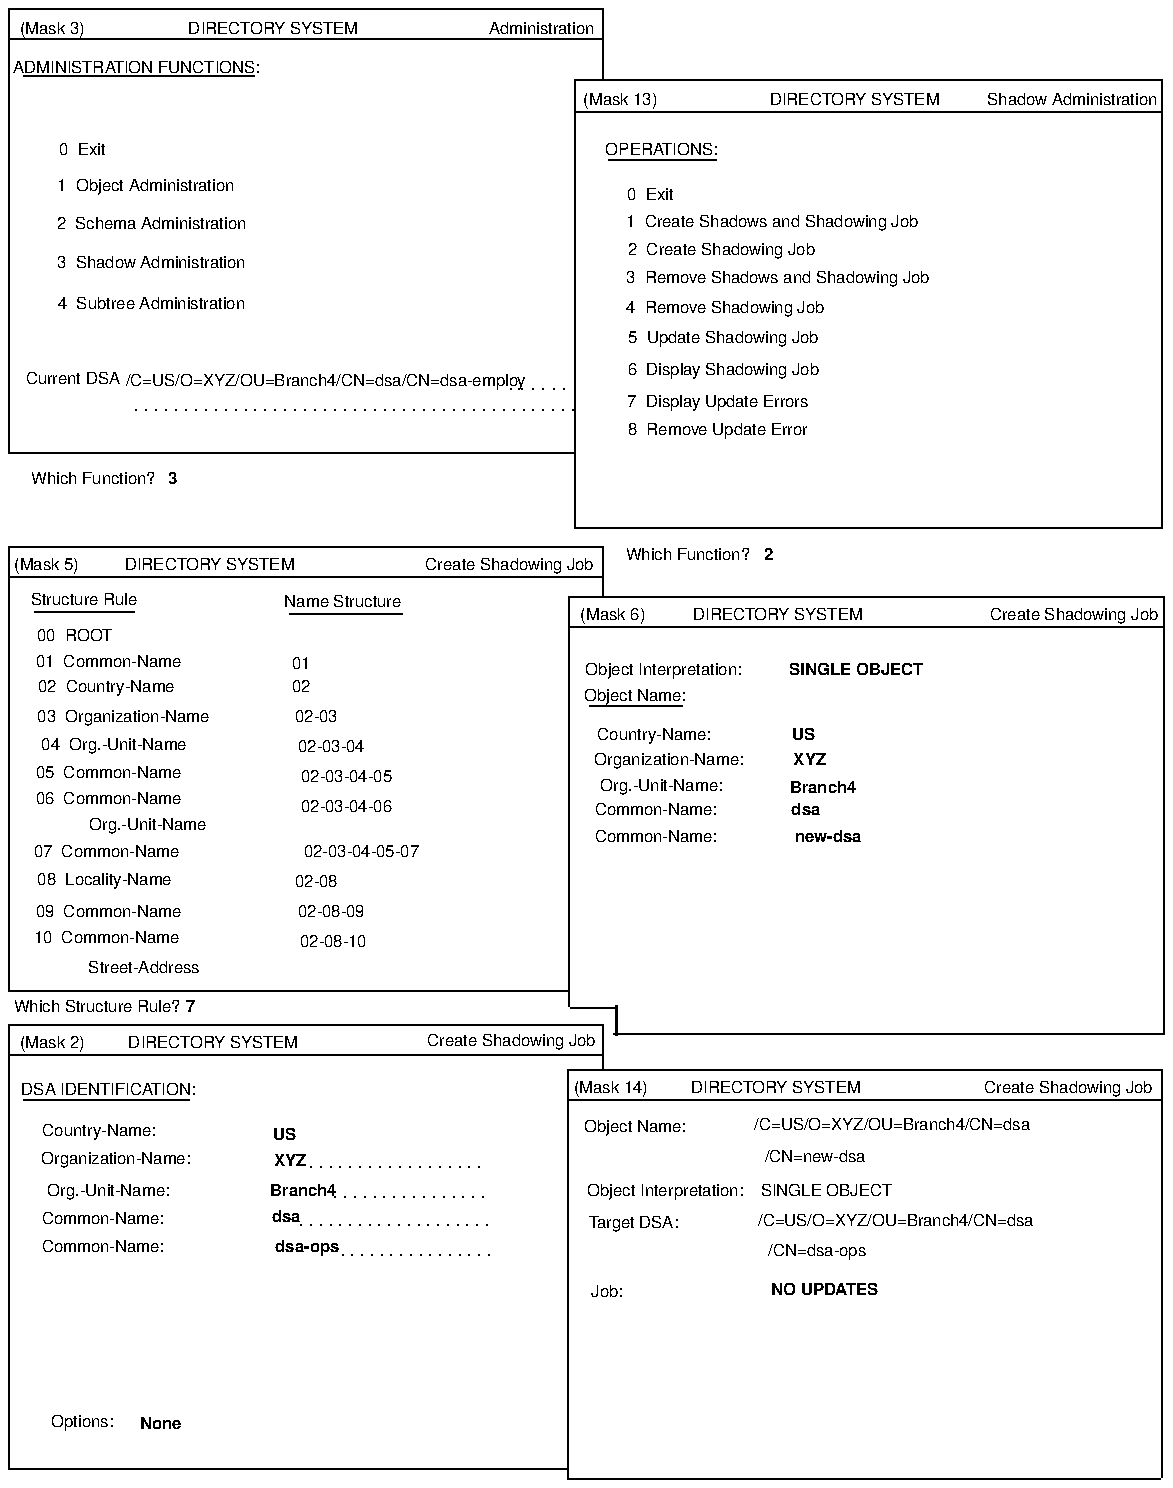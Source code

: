 ...\" @OSF_COPYRIGHT@
...\" COPYRIGHT NOTICE
...\" Copyright (c) 1990, 1991, 1992, 1993, 1994 Open Software Foundation, Inc.
...\" ALL RIGHTS RESERVED (DCE).  See the file named COPYRIGHT.DCE for
...\" the full copyright text.
...\" 
...\" HISTORY
...\" $Log: fig22.createshadowingjob.pic,v $
...\" Revision 1.1.2.1  1994/08/04  21:02:47  hal
...\" 	Create DCE GDS Admin Gd & Ref from GDS parts of Adm Gd & Cmd Ref; fix log
...\" 	[1994/08/04  20:38:33  hal]
...\"
...\" 	Create DCE GDS Admin Gd & Ref from GDS parts of Adm Gd & Cmd Ref; fix log leaders if needed
...\"
...\" 	Creating GDS Admin Gd & Ref from Admin book.extended, Cmd Ref
...\"
...\" Revision 1.1.4.3  1994/06/13  18:00:27  devobj
...\" 	cr10872 - fix copyright
...\" 	[1994/06/13  17:59:15  devobj]
...\" 
...\" Revision 1.1.4.2  1993/08/12  17:21:53  buckler
...\" 	{edit, R1.0.2}
...\" 	Prentice-Hall editorial changes.
...\" 	[1993/08/12  17:07:28  buckler]
...\" 
...\" Revision 1.1.2.4  1993/02/23  00:09:11  rnollman
...\" 	final changes for final draft
...\" 	[1993/02/23  00:08:47  rnollman]
...\" 
...\" Revision 1.1.2.3  1993/02/20  15:57:01  rnollman
...\" 	fixed for final draft
...\" 	[1993/02/20  15:56:33  rnollman]
...\" 
...\" Revision 1.1.2.2  1993/02/15  22:43:33  rnollman
...\" 	new figure
...\" 	[1993/02/15  22:43:07  rnollman]
...\" 
...\" $EndLog$
.PS
scale = 106.667
"\fH\s600  ROOT\s0\fP"  at 35, 450
line   from 150, 461 \
	to 210, 461 
"\fH\s6Name Structure\s0\fP"  at 178, 468
line   from 14, 462 \
	to 67, 462 
"\fH\s6Structure Rule\s0\fP"  at 40, 469
"\fH\s601\s0\fP"  at 156, 435
"\fH\s601  Common-Name\s0\fP"  at 53, 436
"\fH\s6Organization-Name:\s0\fP"  at 352, 384
"\f(HB\s6NO UPDATES\s0\fP"  at 435, 101
"\fH\s6Create Shadowing Job\s0\fP"  at 565, 209
"\fH\s6Create Shadowing Job\s0\fP"  at 268, 234
"\fH\s6Create Shadowing Job\s0\fP"  at 568, 461
"\fH\s6Create Shadowing Job\s0\fP"  at 267, 488
"\fH\s6/CN=new-dsa\s0\fP"  at 430, 172
"\fH\s6/CN=dsa-ops\s0\fP"  at 431, 122
"\fH\s6/C=US/O=XYZ/OU=Branch4/CN=dsa\s0\fP"  at 473, 138
"\fH\s6SINGLE OBJECT\s0\fP"  at 436, 154
"\fH\s6/C=US/O=XYZ/OU=Branch4/CN=dsa\s0\fP"  at 471, 189
"\fH\s6Job:\s0\fP"  at 319, 100
"\fH\s6Target DSA:\s0\fP"  at 333, 137
"\fH\s6Object Interpretation:\s0\fP"  at 350, 154
"\fH\s6Object Name:\s0\fP"  at 334, 188
"\fH\s6(Mask 14)\s0\fP"  at 321, 209
line   from 615, 218 \
	to 615, 1 
line   from 298, 0 \
	to 614, 0 
line   from 0, 5 \
	to 298, 5 
line   from 317, 242 \
	to 317, 218 
line   from 298, 218 \
	to 298, 0 
line   from 299, 218 \
	to 615, 218 
line   from 298, 202 \
	to 615, 202 
line   from 298, 202 \
	to 615, 202 
line   from 299, 218 \
	to 615, 218 
"\fH\s6DIRECTORY SYSTEM\s0\fP"  at 409, 209
"\fH\s6DIRECTORY SYSTEM\s0\fP"  at 410, 461
line   from 300, 470 \
	to 616, 470 
line   from 299, 454 \
	to 616, 454 
line   from 299, 454 \
	to 616, 454 
line   from 616, 470 \
	to 616, 448 
line   from 300, 470 \
	to 616, 470 
"\fH\s6(Mask 6)\s0\fP"  at 322, 461
"\fH\s602-08-10\s0\fP"  at 173, 287
"\fH\s602-08-09\s0\fP"  at 172, 303
"\fH\s602-08\s0\fP"  at 164, 319
"\fH\s602-03-04-05-07\s0\fP"  at 188, 335
"\fH\s602-03-04-06\s0\fP"  at 180, 359
"\fH\s602-03-04-05\s0\fP"  at 180, 375
"\fH\s602-03-04\s0\fP"  at 172, 391
"\fH\s602-03\s0\fP"  at 164, 407
"\fH\s602\s0\fP"  at 156, 423
"\fH\s6Org.-Unit-Name\s0\fP"  at 74, 349
"\fH\s605  Common-Name\s0\fP"  at 53, 377
"\fH\s6Street-Address\s0\fP"  at 72, 273
"\fH\s608  Locality-Name\s0\fP"  at 51, 320
"\fH\s607  Common-Name\s0\fP"  at 52, 335
"\fH\s604  Org.-Unit-Name\s0\fP"  at 56, 392
"\fH\s602  Country-Name\s0\fP"  at 52, 423
"\fH\s603  Organization-Name\s0\fP"  at 61, 407
"\fH\s606  Common-Name\s0\fP"  at 53, 363
"\fH\s609  Common-Name\s0\fP"  at 53, 303
"\fH\s610  Common-Name\s0\fP"  at 52, 289
"\fH\s6Org.-Unit-Name:\s0\fP"  at 53, 154
"\fH\s68  Remove Update Error\s0\fP"  at 378, 560
"\fH\s67  Display Update Errors\s0\fP"  at 378, 575
line  dotted from 178, 119 \
	to 256, 119 
line  dotted from 156, 135 \
	to 255, 135 
line  dotted from 174, 150 \
	to 253, 150 
line  dotted from 161, 166 \
	to 251, 166 
"\f(HB\s6dsa-ops\s0\fP"  at 159, 124
"\f(HB\s6dsa\s0\fP"  at 148, 140
"\f(HB\s6Branch4\s0\fP"  at 157, 154
"\f(HB\s6XYZ\s0\fP"  at 150, 170
"\f(HB\s6US\s0\fP"  at 147, 184
"\f(HB\s6None\s0\fP"  at 81, 30
"\fH\s6Options:\s0\fP"  at 39, 31
"\fH\s6Common-Name:\s0\fP"  at 50, 124
"\fH\s6Common-Name:\s0\fP"  at 50, 139
"\fH\s6Organization-Name:\s0\fP"  at 57, 171
"\fH\s6Country-Name:\s0\fP"  at 48, 186
line   from 8, 202 \
	to 96, 202 
"\fH\s6DSA IDENTIFICATION:\s0\fP"  at 53, 208
line   from 0, 242 \
	to 0, 5 
"\fH\s6(Mask 2)\s0\fP"  at 23, 233
line   from 310, 412 \
	to 359, 412 
"\fH\s6Object Interpretation:\s0\fP"  at 349, 432
"\f(HB\s67\s0\fP"  at 97, 252
"\fH\s6Which Structure Rule?\s0\fP"  at 47, 252
line   from 1, 242 \
	to 317, 242 
line   from 1, 242 \
	to 317, 242 
line   from 0, 226 \
	to 317, 226 
line   from 0, 242 \
	to 0, 5 
line   from 0, 226 \
	to 317, 226 
line   from 1, 242 \
	to 317, 242 
line   from 0, 242 \
	to 0, 5 
line   from 0, 242 \
	to 0, 5 
line   from 1, 242 \
	to 259, 242 
line   from 0, 226 \
	to 259, 226 
line   from 0, 226 \
	to 317, 226 
line   from 317, 497 \
	to 317, 475 
"\fH\s6Object Name:\s0\fP"  at 334, 418
"\fH\s6Object Name:\s0\fP"  at 334, 418
line   from 317, 497 \
	to 317, 470 
line   from 0, 260 \
	to 299, 260 
.ps 20
line   from 324, 252 \
	to 324, 237 
.ps 10
line   from 0, 497 \
	to 0, 260 
line   from 0, 260 \
	to 261, 260 
line   from 299, 470 \
	to 299, 252 
line   from 300, 251 \
	to 324, 251 
line   from 616, 470 \
	to 616, 238 
"\fH\s6(Mask 3)\s0\fP"  at 23, 774
"\fH\s6ADMINISTRATION FUNCTIONS:\s0\fP"  at 68, 753
line   from 8, 748 \
	to 131, 748 
"\fH\s6Administration\s0\fP"  at 284, 774
line   from 1, 784 \
	to 317, 784 
"\fH\s6DIRECTORY SYSTEM\s0\fP"  at 141, 774
line   from 0, 768 \
	to 317, 768 
line   from 0, 784 \
	to 0, 547 
"\fH\s6\s0\fP"  at 275, 605
"\fH\s60  Exit\s0\fP"  at 39, 709
"\fH\s6Which Function?\s0\fP"  at 45, 534
line   from 1, 497 \
	to 317, 497 
line   from 0, 481 \
	to 317, 481 
line   from 0, 481 \
	to 317, 481 
line   from 1, 497 \
	to 317, 497 
box  wid 313 ht 239 at 458.5, 626.5
line   from 302, 729 \
	to 615, 729 
"\fH\s6DIRECTORY SYSTEM\s0\fP"  at 451, 736
"\fH\s6(Mask 13)\s0\fP"  at 326, 736
"\fH\s6Shadow Administration\s0\fP"  at 567, 736
line   from 317, 784 \
	to 317, 746 
line   from 0, 547 \
	to 302, 547 
"\fH\s6OPERATIONS:\s0\fP"  at 348, 709
line   from 320, 703 \
	to 377, 703 
"\fH\s60  Exit\s0\fP"  at 342, 685
"\fH\s61  Create Shadows and Shadowing Job\s0\fP"  at 407, 671
"\fH\s62  Create Shadowing Job\s0\fP"  at 380, 656
"\fH\s63  Remove Shadows and Shadowing Job\s0\fP"  at 410, 641
"\fH\s64  Remove Shadowing Job\s0\fP"  at 382, 625
"\fH\s65  Update Shadowing Job\s0\fP"  at 381, 609
"\fH\s66  Display Shadowing Job\s0\fP"  at 381, 592
"\fH\s6Which Function?\s0\fP"  at 362, 493
"\fH\s6DIRECTORY SYSTEM\s0\fP"  at 107, 488
"\fH\s6(Mask 5)\s0\fP"  at 20, 488
line   from 0, 497 \
	to 0, 260 
"\fH\s64  Subtree Administration\s0\fP"  at 76, 627
"\fH\s63  Shadow Administration\s0\fP"  at 76, 649
"\fH\s62  Schema Administration\s0\fP"  at 76, 670
"\fH\s61  Object Administration\s0\fP"  at 73, 690
"\fH\s6Current DSA\s0\fP"  at 34, 587
line  dotted from 68, 570 \
	to 301, 570 
"\f(HB\s63\s0\fP"  at 87, 534
"\fH\s6/C=US/O=XYZ/OU=Branch4/CN=dsa/CN=dsa-employ\s0\fP"  at 169, 586
line  dotted from 268, 581 \
	to 302, 581 
line   from 323, 237 \
	to 616, 237 
"\fH\s6Country-Name:\s0\fP"  at 344, 397
"\fH\s6DIRECTORY SYSTEM\s0\fP"  at 109, 233
"\fH\s6Org.-Unit-Name:\s0\fP"  at 348, 370
"\fH\s6Common-Name:\s0\fP"  at 345, 357
"\fH\s6Common-Name:\s0\fP"  at 345, 343
"\f(HB\s6new-dsa\s0\fP"  at 437, 343
"\f(HB\s6dsa\s0\fP"  at 425, 357
"\f(HB\s6Branch4\s0\fP"  at 434, 369
"\f(HB\s6XYZ\s0\fP"  at 427, 384
"\f(HB\s6US\s0\fP"  at 424, 397
"\f(HB\s6SINGLE OBJECT\s0\fP"  at 452, 432
line   from 0, 5 \
	to 296, 5 
"\f(HB\s62\s0\fP"  at 405, 493
.PE
